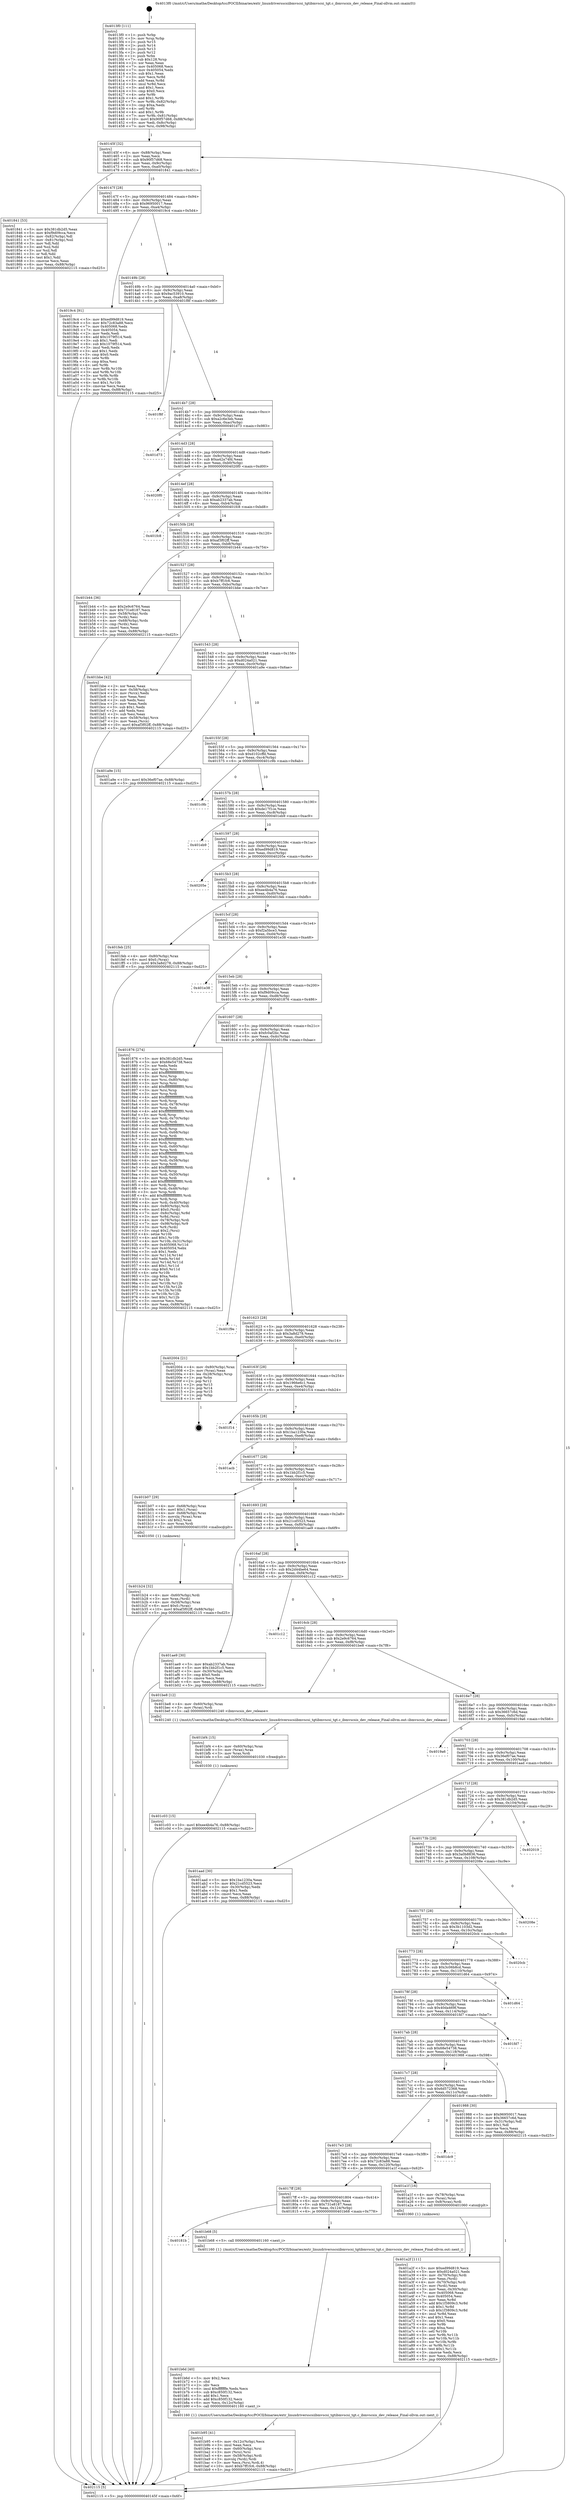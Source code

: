 digraph "0x4013f0" {
  label = "0x4013f0 (/mnt/c/Users/mathe/Desktop/tcc/POCII/binaries/extr_linuxdriversscsiibmvscsi_tgtibmvscsi_tgt.c_ibmvscsis_dev_release_Final-ollvm.out::main(0))"
  labelloc = "t"
  node[shape=record]

  Entry [label="",width=0.3,height=0.3,shape=circle,fillcolor=black,style=filled]
  "0x40145f" [label="{
     0x40145f [32]\l
     | [instrs]\l
     &nbsp;&nbsp;0x40145f \<+6\>: mov -0x88(%rbp),%eax\l
     &nbsp;&nbsp;0x401465 \<+2\>: mov %eax,%ecx\l
     &nbsp;&nbsp;0x401467 \<+6\>: sub $0x90f57d68,%ecx\l
     &nbsp;&nbsp;0x40146d \<+6\>: mov %eax,-0x9c(%rbp)\l
     &nbsp;&nbsp;0x401473 \<+6\>: mov %ecx,-0xa0(%rbp)\l
     &nbsp;&nbsp;0x401479 \<+6\>: je 0000000000401841 \<main+0x451\>\l
  }"]
  "0x401841" [label="{
     0x401841 [53]\l
     | [instrs]\l
     &nbsp;&nbsp;0x401841 \<+5\>: mov $0x381db2d5,%eax\l
     &nbsp;&nbsp;0x401846 \<+5\>: mov $0xf9d09cca,%ecx\l
     &nbsp;&nbsp;0x40184b \<+6\>: mov -0x82(%rbp),%dl\l
     &nbsp;&nbsp;0x401851 \<+7\>: mov -0x81(%rbp),%sil\l
     &nbsp;&nbsp;0x401858 \<+3\>: mov %dl,%dil\l
     &nbsp;&nbsp;0x40185b \<+3\>: and %sil,%dil\l
     &nbsp;&nbsp;0x40185e \<+3\>: xor %sil,%dl\l
     &nbsp;&nbsp;0x401861 \<+3\>: or %dl,%dil\l
     &nbsp;&nbsp;0x401864 \<+4\>: test $0x1,%dil\l
     &nbsp;&nbsp;0x401868 \<+3\>: cmovne %ecx,%eax\l
     &nbsp;&nbsp;0x40186b \<+6\>: mov %eax,-0x88(%rbp)\l
     &nbsp;&nbsp;0x401871 \<+5\>: jmp 0000000000402115 \<main+0xd25\>\l
  }"]
  "0x40147f" [label="{
     0x40147f [28]\l
     | [instrs]\l
     &nbsp;&nbsp;0x40147f \<+5\>: jmp 0000000000401484 \<main+0x94\>\l
     &nbsp;&nbsp;0x401484 \<+6\>: mov -0x9c(%rbp),%eax\l
     &nbsp;&nbsp;0x40148a \<+5\>: sub $0x96950017,%eax\l
     &nbsp;&nbsp;0x40148f \<+6\>: mov %eax,-0xa4(%rbp)\l
     &nbsp;&nbsp;0x401495 \<+6\>: je 00000000004019c4 \<main+0x5d4\>\l
  }"]
  "0x402115" [label="{
     0x402115 [5]\l
     | [instrs]\l
     &nbsp;&nbsp;0x402115 \<+5\>: jmp 000000000040145f \<main+0x6f\>\l
  }"]
  "0x4013f0" [label="{
     0x4013f0 [111]\l
     | [instrs]\l
     &nbsp;&nbsp;0x4013f0 \<+1\>: push %rbp\l
     &nbsp;&nbsp;0x4013f1 \<+3\>: mov %rsp,%rbp\l
     &nbsp;&nbsp;0x4013f4 \<+2\>: push %r15\l
     &nbsp;&nbsp;0x4013f6 \<+2\>: push %r14\l
     &nbsp;&nbsp;0x4013f8 \<+2\>: push %r13\l
     &nbsp;&nbsp;0x4013fa \<+2\>: push %r12\l
     &nbsp;&nbsp;0x4013fc \<+1\>: push %rbx\l
     &nbsp;&nbsp;0x4013fd \<+7\>: sub $0x128,%rsp\l
     &nbsp;&nbsp;0x401404 \<+2\>: xor %eax,%eax\l
     &nbsp;&nbsp;0x401406 \<+7\>: mov 0x405068,%ecx\l
     &nbsp;&nbsp;0x40140d \<+7\>: mov 0x405054,%edx\l
     &nbsp;&nbsp;0x401414 \<+3\>: sub $0x1,%eax\l
     &nbsp;&nbsp;0x401417 \<+3\>: mov %ecx,%r8d\l
     &nbsp;&nbsp;0x40141a \<+3\>: add %eax,%r8d\l
     &nbsp;&nbsp;0x40141d \<+4\>: imul %r8d,%ecx\l
     &nbsp;&nbsp;0x401421 \<+3\>: and $0x1,%ecx\l
     &nbsp;&nbsp;0x401424 \<+3\>: cmp $0x0,%ecx\l
     &nbsp;&nbsp;0x401427 \<+4\>: sete %r9b\l
     &nbsp;&nbsp;0x40142b \<+4\>: and $0x1,%r9b\l
     &nbsp;&nbsp;0x40142f \<+7\>: mov %r9b,-0x82(%rbp)\l
     &nbsp;&nbsp;0x401436 \<+3\>: cmp $0xa,%edx\l
     &nbsp;&nbsp;0x401439 \<+4\>: setl %r9b\l
     &nbsp;&nbsp;0x40143d \<+4\>: and $0x1,%r9b\l
     &nbsp;&nbsp;0x401441 \<+7\>: mov %r9b,-0x81(%rbp)\l
     &nbsp;&nbsp;0x401448 \<+10\>: movl $0x90f57d68,-0x88(%rbp)\l
     &nbsp;&nbsp;0x401452 \<+6\>: mov %edi,-0x8c(%rbp)\l
     &nbsp;&nbsp;0x401458 \<+7\>: mov %rsi,-0x98(%rbp)\l
  }"]
  Exit [label="",width=0.3,height=0.3,shape=circle,fillcolor=black,style=filled,peripheries=2]
  "0x4019c4" [label="{
     0x4019c4 [91]\l
     | [instrs]\l
     &nbsp;&nbsp;0x4019c4 \<+5\>: mov $0xed99d819,%eax\l
     &nbsp;&nbsp;0x4019c9 \<+5\>: mov $0x72c83a88,%ecx\l
     &nbsp;&nbsp;0x4019ce \<+7\>: mov 0x405068,%edx\l
     &nbsp;&nbsp;0x4019d5 \<+7\>: mov 0x405054,%esi\l
     &nbsp;&nbsp;0x4019dc \<+2\>: mov %edx,%edi\l
     &nbsp;&nbsp;0x4019de \<+6\>: add $0x1079f514,%edi\l
     &nbsp;&nbsp;0x4019e4 \<+3\>: sub $0x1,%edi\l
     &nbsp;&nbsp;0x4019e7 \<+6\>: sub $0x1079f514,%edi\l
     &nbsp;&nbsp;0x4019ed \<+3\>: imul %edi,%edx\l
     &nbsp;&nbsp;0x4019f0 \<+3\>: and $0x1,%edx\l
     &nbsp;&nbsp;0x4019f3 \<+3\>: cmp $0x0,%edx\l
     &nbsp;&nbsp;0x4019f6 \<+4\>: sete %r8b\l
     &nbsp;&nbsp;0x4019fa \<+3\>: cmp $0xa,%esi\l
     &nbsp;&nbsp;0x4019fd \<+4\>: setl %r9b\l
     &nbsp;&nbsp;0x401a01 \<+3\>: mov %r8b,%r10b\l
     &nbsp;&nbsp;0x401a04 \<+3\>: and %r9b,%r10b\l
     &nbsp;&nbsp;0x401a07 \<+3\>: xor %r9b,%r8b\l
     &nbsp;&nbsp;0x401a0a \<+3\>: or %r8b,%r10b\l
     &nbsp;&nbsp;0x401a0d \<+4\>: test $0x1,%r10b\l
     &nbsp;&nbsp;0x401a11 \<+3\>: cmovne %ecx,%eax\l
     &nbsp;&nbsp;0x401a14 \<+6\>: mov %eax,-0x88(%rbp)\l
     &nbsp;&nbsp;0x401a1a \<+5\>: jmp 0000000000402115 \<main+0xd25\>\l
  }"]
  "0x40149b" [label="{
     0x40149b [28]\l
     | [instrs]\l
     &nbsp;&nbsp;0x40149b \<+5\>: jmp 00000000004014a0 \<main+0xb0\>\l
     &nbsp;&nbsp;0x4014a0 \<+6\>: mov -0x9c(%rbp),%eax\l
     &nbsp;&nbsp;0x4014a6 \<+5\>: sub $0x9ac53910,%eax\l
     &nbsp;&nbsp;0x4014ab \<+6\>: mov %eax,-0xa8(%rbp)\l
     &nbsp;&nbsp;0x4014b1 \<+6\>: je 0000000000401f8f \<main+0xb9f\>\l
  }"]
  "0x401c03" [label="{
     0x401c03 [15]\l
     | [instrs]\l
     &nbsp;&nbsp;0x401c03 \<+10\>: movl $0xee4b4a76,-0x88(%rbp)\l
     &nbsp;&nbsp;0x401c0d \<+5\>: jmp 0000000000402115 \<main+0xd25\>\l
  }"]
  "0x401f8f" [label="{
     0x401f8f\l
  }", style=dashed]
  "0x4014b7" [label="{
     0x4014b7 [28]\l
     | [instrs]\l
     &nbsp;&nbsp;0x4014b7 \<+5\>: jmp 00000000004014bc \<main+0xcc\>\l
     &nbsp;&nbsp;0x4014bc \<+6\>: mov -0x9c(%rbp),%eax\l
     &nbsp;&nbsp;0x4014c2 \<+5\>: sub $0xa2c6e3eb,%eax\l
     &nbsp;&nbsp;0x4014c7 \<+6\>: mov %eax,-0xac(%rbp)\l
     &nbsp;&nbsp;0x4014cd \<+6\>: je 0000000000401d73 \<main+0x983\>\l
  }"]
  "0x401bf4" [label="{
     0x401bf4 [15]\l
     | [instrs]\l
     &nbsp;&nbsp;0x401bf4 \<+4\>: mov -0x60(%rbp),%rax\l
     &nbsp;&nbsp;0x401bf8 \<+3\>: mov (%rax),%rax\l
     &nbsp;&nbsp;0x401bfb \<+3\>: mov %rax,%rdi\l
     &nbsp;&nbsp;0x401bfe \<+5\>: call 0000000000401030 \<free@plt\>\l
     | [calls]\l
     &nbsp;&nbsp;0x401030 \{1\} (unknown)\l
  }"]
  "0x401d73" [label="{
     0x401d73\l
  }", style=dashed]
  "0x4014d3" [label="{
     0x4014d3 [28]\l
     | [instrs]\l
     &nbsp;&nbsp;0x4014d3 \<+5\>: jmp 00000000004014d8 \<main+0xe8\>\l
     &nbsp;&nbsp;0x4014d8 \<+6\>: mov -0x9c(%rbp),%eax\l
     &nbsp;&nbsp;0x4014de \<+5\>: sub $0xa42a74fd,%eax\l
     &nbsp;&nbsp;0x4014e3 \<+6\>: mov %eax,-0xb0(%rbp)\l
     &nbsp;&nbsp;0x4014e9 \<+6\>: je 00000000004020f0 \<main+0xd00\>\l
  }"]
  "0x401b95" [label="{
     0x401b95 [41]\l
     | [instrs]\l
     &nbsp;&nbsp;0x401b95 \<+6\>: mov -0x12c(%rbp),%ecx\l
     &nbsp;&nbsp;0x401b9b \<+3\>: imul %eax,%ecx\l
     &nbsp;&nbsp;0x401b9e \<+4\>: mov -0x60(%rbp),%rsi\l
     &nbsp;&nbsp;0x401ba2 \<+3\>: mov (%rsi),%rsi\l
     &nbsp;&nbsp;0x401ba5 \<+4\>: mov -0x58(%rbp),%rdi\l
     &nbsp;&nbsp;0x401ba9 \<+3\>: movslq (%rdi),%rdi\l
     &nbsp;&nbsp;0x401bac \<+3\>: mov %ecx,(%rsi,%rdi,4)\l
     &nbsp;&nbsp;0x401baf \<+10\>: movl $0xb7ff1fc6,-0x88(%rbp)\l
     &nbsp;&nbsp;0x401bb9 \<+5\>: jmp 0000000000402115 \<main+0xd25\>\l
  }"]
  "0x4020f0" [label="{
     0x4020f0\l
  }", style=dashed]
  "0x4014ef" [label="{
     0x4014ef [28]\l
     | [instrs]\l
     &nbsp;&nbsp;0x4014ef \<+5\>: jmp 00000000004014f4 \<main+0x104\>\l
     &nbsp;&nbsp;0x4014f4 \<+6\>: mov -0x9c(%rbp),%eax\l
     &nbsp;&nbsp;0x4014fa \<+5\>: sub $0xab2337ab,%eax\l
     &nbsp;&nbsp;0x4014ff \<+6\>: mov %eax,-0xb4(%rbp)\l
     &nbsp;&nbsp;0x401505 \<+6\>: je 0000000000401fc8 \<main+0xbd8\>\l
  }"]
  "0x401b6d" [label="{
     0x401b6d [40]\l
     | [instrs]\l
     &nbsp;&nbsp;0x401b6d \<+5\>: mov $0x2,%ecx\l
     &nbsp;&nbsp;0x401b72 \<+1\>: cltd\l
     &nbsp;&nbsp;0x401b73 \<+2\>: idiv %ecx\l
     &nbsp;&nbsp;0x401b75 \<+6\>: imul $0xfffffffe,%edx,%ecx\l
     &nbsp;&nbsp;0x401b7b \<+6\>: sub $0xc850f132,%ecx\l
     &nbsp;&nbsp;0x401b81 \<+3\>: add $0x1,%ecx\l
     &nbsp;&nbsp;0x401b84 \<+6\>: add $0xc850f132,%ecx\l
     &nbsp;&nbsp;0x401b8a \<+6\>: mov %ecx,-0x12c(%rbp)\l
     &nbsp;&nbsp;0x401b90 \<+5\>: call 0000000000401160 \<next_i\>\l
     | [calls]\l
     &nbsp;&nbsp;0x401160 \{1\} (/mnt/c/Users/mathe/Desktop/tcc/POCII/binaries/extr_linuxdriversscsiibmvscsi_tgtibmvscsi_tgt.c_ibmvscsis_dev_release_Final-ollvm.out::next_i)\l
  }"]
  "0x401fc8" [label="{
     0x401fc8\l
  }", style=dashed]
  "0x40150b" [label="{
     0x40150b [28]\l
     | [instrs]\l
     &nbsp;&nbsp;0x40150b \<+5\>: jmp 0000000000401510 \<main+0x120\>\l
     &nbsp;&nbsp;0x401510 \<+6\>: mov -0x9c(%rbp),%eax\l
     &nbsp;&nbsp;0x401516 \<+5\>: sub $0xaf3f02ff,%eax\l
     &nbsp;&nbsp;0x40151b \<+6\>: mov %eax,-0xb8(%rbp)\l
     &nbsp;&nbsp;0x401521 \<+6\>: je 0000000000401b44 \<main+0x754\>\l
  }"]
  "0x40181b" [label="{
     0x40181b\l
  }", style=dashed]
  "0x401b44" [label="{
     0x401b44 [36]\l
     | [instrs]\l
     &nbsp;&nbsp;0x401b44 \<+5\>: mov $0x2e9c6764,%eax\l
     &nbsp;&nbsp;0x401b49 \<+5\>: mov $0x731e8187,%ecx\l
     &nbsp;&nbsp;0x401b4e \<+4\>: mov -0x58(%rbp),%rdx\l
     &nbsp;&nbsp;0x401b52 \<+2\>: mov (%rdx),%esi\l
     &nbsp;&nbsp;0x401b54 \<+4\>: mov -0x68(%rbp),%rdx\l
     &nbsp;&nbsp;0x401b58 \<+2\>: cmp (%rdx),%esi\l
     &nbsp;&nbsp;0x401b5a \<+3\>: cmovl %ecx,%eax\l
     &nbsp;&nbsp;0x401b5d \<+6\>: mov %eax,-0x88(%rbp)\l
     &nbsp;&nbsp;0x401b63 \<+5\>: jmp 0000000000402115 \<main+0xd25\>\l
  }"]
  "0x401527" [label="{
     0x401527 [28]\l
     | [instrs]\l
     &nbsp;&nbsp;0x401527 \<+5\>: jmp 000000000040152c \<main+0x13c\>\l
     &nbsp;&nbsp;0x40152c \<+6\>: mov -0x9c(%rbp),%eax\l
     &nbsp;&nbsp;0x401532 \<+5\>: sub $0xb7ff1fc6,%eax\l
     &nbsp;&nbsp;0x401537 \<+6\>: mov %eax,-0xbc(%rbp)\l
     &nbsp;&nbsp;0x40153d \<+6\>: je 0000000000401bbe \<main+0x7ce\>\l
  }"]
  "0x401b68" [label="{
     0x401b68 [5]\l
     | [instrs]\l
     &nbsp;&nbsp;0x401b68 \<+5\>: call 0000000000401160 \<next_i\>\l
     | [calls]\l
     &nbsp;&nbsp;0x401160 \{1\} (/mnt/c/Users/mathe/Desktop/tcc/POCII/binaries/extr_linuxdriversscsiibmvscsi_tgtibmvscsi_tgt.c_ibmvscsis_dev_release_Final-ollvm.out::next_i)\l
  }"]
  "0x401bbe" [label="{
     0x401bbe [42]\l
     | [instrs]\l
     &nbsp;&nbsp;0x401bbe \<+2\>: xor %eax,%eax\l
     &nbsp;&nbsp;0x401bc0 \<+4\>: mov -0x58(%rbp),%rcx\l
     &nbsp;&nbsp;0x401bc4 \<+2\>: mov (%rcx),%edx\l
     &nbsp;&nbsp;0x401bc6 \<+2\>: mov %eax,%esi\l
     &nbsp;&nbsp;0x401bc8 \<+2\>: sub %edx,%esi\l
     &nbsp;&nbsp;0x401bca \<+2\>: mov %eax,%edx\l
     &nbsp;&nbsp;0x401bcc \<+3\>: sub $0x1,%edx\l
     &nbsp;&nbsp;0x401bcf \<+2\>: add %edx,%esi\l
     &nbsp;&nbsp;0x401bd1 \<+2\>: sub %esi,%eax\l
     &nbsp;&nbsp;0x401bd3 \<+4\>: mov -0x58(%rbp),%rcx\l
     &nbsp;&nbsp;0x401bd7 \<+2\>: mov %eax,(%rcx)\l
     &nbsp;&nbsp;0x401bd9 \<+10\>: movl $0xaf3f02ff,-0x88(%rbp)\l
     &nbsp;&nbsp;0x401be3 \<+5\>: jmp 0000000000402115 \<main+0xd25\>\l
  }"]
  "0x401543" [label="{
     0x401543 [28]\l
     | [instrs]\l
     &nbsp;&nbsp;0x401543 \<+5\>: jmp 0000000000401548 \<main+0x158\>\l
     &nbsp;&nbsp;0x401548 \<+6\>: mov -0x9c(%rbp),%eax\l
     &nbsp;&nbsp;0x40154e \<+5\>: sub $0xd024a021,%eax\l
     &nbsp;&nbsp;0x401553 \<+6\>: mov %eax,-0xc0(%rbp)\l
     &nbsp;&nbsp;0x401559 \<+6\>: je 0000000000401a9e \<main+0x6ae\>\l
  }"]
  "0x401b24" [label="{
     0x401b24 [32]\l
     | [instrs]\l
     &nbsp;&nbsp;0x401b24 \<+4\>: mov -0x60(%rbp),%rdi\l
     &nbsp;&nbsp;0x401b28 \<+3\>: mov %rax,(%rdi)\l
     &nbsp;&nbsp;0x401b2b \<+4\>: mov -0x58(%rbp),%rax\l
     &nbsp;&nbsp;0x401b2f \<+6\>: movl $0x0,(%rax)\l
     &nbsp;&nbsp;0x401b35 \<+10\>: movl $0xaf3f02ff,-0x88(%rbp)\l
     &nbsp;&nbsp;0x401b3f \<+5\>: jmp 0000000000402115 \<main+0xd25\>\l
  }"]
  "0x401a9e" [label="{
     0x401a9e [15]\l
     | [instrs]\l
     &nbsp;&nbsp;0x401a9e \<+10\>: movl $0x36ef07ae,-0x88(%rbp)\l
     &nbsp;&nbsp;0x401aa8 \<+5\>: jmp 0000000000402115 \<main+0xd25\>\l
  }"]
  "0x40155f" [label="{
     0x40155f [28]\l
     | [instrs]\l
     &nbsp;&nbsp;0x40155f \<+5\>: jmp 0000000000401564 \<main+0x174\>\l
     &nbsp;&nbsp;0x401564 \<+6\>: mov -0x9c(%rbp),%eax\l
     &nbsp;&nbsp;0x40156a \<+5\>: sub $0xd102cffd,%eax\l
     &nbsp;&nbsp;0x40156f \<+6\>: mov %eax,-0xc4(%rbp)\l
     &nbsp;&nbsp;0x401575 \<+6\>: je 0000000000401c9b \<main+0x8ab\>\l
  }"]
  "0x401a2f" [label="{
     0x401a2f [111]\l
     | [instrs]\l
     &nbsp;&nbsp;0x401a2f \<+5\>: mov $0xed99d819,%ecx\l
     &nbsp;&nbsp;0x401a34 \<+5\>: mov $0xd024a021,%edx\l
     &nbsp;&nbsp;0x401a39 \<+4\>: mov -0x70(%rbp),%rdi\l
     &nbsp;&nbsp;0x401a3d \<+2\>: mov %eax,(%rdi)\l
     &nbsp;&nbsp;0x401a3f \<+4\>: mov -0x70(%rbp),%rdi\l
     &nbsp;&nbsp;0x401a43 \<+2\>: mov (%rdi),%eax\l
     &nbsp;&nbsp;0x401a45 \<+3\>: mov %eax,-0x30(%rbp)\l
     &nbsp;&nbsp;0x401a48 \<+7\>: mov 0x405068,%eax\l
     &nbsp;&nbsp;0x401a4f \<+7\>: mov 0x405054,%esi\l
     &nbsp;&nbsp;0x401a56 \<+3\>: mov %eax,%r8d\l
     &nbsp;&nbsp;0x401a59 \<+7\>: add $0x1f3809c3,%r8d\l
     &nbsp;&nbsp;0x401a60 \<+4\>: sub $0x1,%r8d\l
     &nbsp;&nbsp;0x401a64 \<+7\>: sub $0x1f3809c3,%r8d\l
     &nbsp;&nbsp;0x401a6b \<+4\>: imul %r8d,%eax\l
     &nbsp;&nbsp;0x401a6f \<+3\>: and $0x1,%eax\l
     &nbsp;&nbsp;0x401a72 \<+3\>: cmp $0x0,%eax\l
     &nbsp;&nbsp;0x401a75 \<+4\>: sete %r9b\l
     &nbsp;&nbsp;0x401a79 \<+3\>: cmp $0xa,%esi\l
     &nbsp;&nbsp;0x401a7c \<+4\>: setl %r10b\l
     &nbsp;&nbsp;0x401a80 \<+3\>: mov %r9b,%r11b\l
     &nbsp;&nbsp;0x401a83 \<+3\>: and %r10b,%r11b\l
     &nbsp;&nbsp;0x401a86 \<+3\>: xor %r10b,%r9b\l
     &nbsp;&nbsp;0x401a89 \<+3\>: or %r9b,%r11b\l
     &nbsp;&nbsp;0x401a8c \<+4\>: test $0x1,%r11b\l
     &nbsp;&nbsp;0x401a90 \<+3\>: cmovne %edx,%ecx\l
     &nbsp;&nbsp;0x401a93 \<+6\>: mov %ecx,-0x88(%rbp)\l
     &nbsp;&nbsp;0x401a99 \<+5\>: jmp 0000000000402115 \<main+0xd25\>\l
  }"]
  "0x401c9b" [label="{
     0x401c9b\l
  }", style=dashed]
  "0x40157b" [label="{
     0x40157b [28]\l
     | [instrs]\l
     &nbsp;&nbsp;0x40157b \<+5\>: jmp 0000000000401580 \<main+0x190\>\l
     &nbsp;&nbsp;0x401580 \<+6\>: mov -0x9c(%rbp),%eax\l
     &nbsp;&nbsp;0x401586 \<+5\>: sub $0xde17f1ce,%eax\l
     &nbsp;&nbsp;0x40158b \<+6\>: mov %eax,-0xc8(%rbp)\l
     &nbsp;&nbsp;0x401591 \<+6\>: je 0000000000401eb9 \<main+0xac9\>\l
  }"]
  "0x4017ff" [label="{
     0x4017ff [28]\l
     | [instrs]\l
     &nbsp;&nbsp;0x4017ff \<+5\>: jmp 0000000000401804 \<main+0x414\>\l
     &nbsp;&nbsp;0x401804 \<+6\>: mov -0x9c(%rbp),%eax\l
     &nbsp;&nbsp;0x40180a \<+5\>: sub $0x731e8187,%eax\l
     &nbsp;&nbsp;0x40180f \<+6\>: mov %eax,-0x124(%rbp)\l
     &nbsp;&nbsp;0x401815 \<+6\>: je 0000000000401b68 \<main+0x778\>\l
  }"]
  "0x401eb9" [label="{
     0x401eb9\l
  }", style=dashed]
  "0x401597" [label="{
     0x401597 [28]\l
     | [instrs]\l
     &nbsp;&nbsp;0x401597 \<+5\>: jmp 000000000040159c \<main+0x1ac\>\l
     &nbsp;&nbsp;0x40159c \<+6\>: mov -0x9c(%rbp),%eax\l
     &nbsp;&nbsp;0x4015a2 \<+5\>: sub $0xed99d819,%eax\l
     &nbsp;&nbsp;0x4015a7 \<+6\>: mov %eax,-0xcc(%rbp)\l
     &nbsp;&nbsp;0x4015ad \<+6\>: je 000000000040205e \<main+0xc6e\>\l
  }"]
  "0x401a1f" [label="{
     0x401a1f [16]\l
     | [instrs]\l
     &nbsp;&nbsp;0x401a1f \<+4\>: mov -0x78(%rbp),%rax\l
     &nbsp;&nbsp;0x401a23 \<+3\>: mov (%rax),%rax\l
     &nbsp;&nbsp;0x401a26 \<+4\>: mov 0x8(%rax),%rdi\l
     &nbsp;&nbsp;0x401a2a \<+5\>: call 0000000000401060 \<atoi@plt\>\l
     | [calls]\l
     &nbsp;&nbsp;0x401060 \{1\} (unknown)\l
  }"]
  "0x40205e" [label="{
     0x40205e\l
  }", style=dashed]
  "0x4015b3" [label="{
     0x4015b3 [28]\l
     | [instrs]\l
     &nbsp;&nbsp;0x4015b3 \<+5\>: jmp 00000000004015b8 \<main+0x1c8\>\l
     &nbsp;&nbsp;0x4015b8 \<+6\>: mov -0x9c(%rbp),%eax\l
     &nbsp;&nbsp;0x4015be \<+5\>: sub $0xee4b4a76,%eax\l
     &nbsp;&nbsp;0x4015c3 \<+6\>: mov %eax,-0xd0(%rbp)\l
     &nbsp;&nbsp;0x4015c9 \<+6\>: je 0000000000401feb \<main+0xbfb\>\l
  }"]
  "0x4017e3" [label="{
     0x4017e3 [28]\l
     | [instrs]\l
     &nbsp;&nbsp;0x4017e3 \<+5\>: jmp 00000000004017e8 \<main+0x3f8\>\l
     &nbsp;&nbsp;0x4017e8 \<+6\>: mov -0x9c(%rbp),%eax\l
     &nbsp;&nbsp;0x4017ee \<+5\>: sub $0x72c83a88,%eax\l
     &nbsp;&nbsp;0x4017f3 \<+6\>: mov %eax,-0x120(%rbp)\l
     &nbsp;&nbsp;0x4017f9 \<+6\>: je 0000000000401a1f \<main+0x62f\>\l
  }"]
  "0x401feb" [label="{
     0x401feb [25]\l
     | [instrs]\l
     &nbsp;&nbsp;0x401feb \<+4\>: mov -0x80(%rbp),%rax\l
     &nbsp;&nbsp;0x401fef \<+6\>: movl $0x0,(%rax)\l
     &nbsp;&nbsp;0x401ff5 \<+10\>: movl $0x3a8d278,-0x88(%rbp)\l
     &nbsp;&nbsp;0x401fff \<+5\>: jmp 0000000000402115 \<main+0xd25\>\l
  }"]
  "0x4015cf" [label="{
     0x4015cf [28]\l
     | [instrs]\l
     &nbsp;&nbsp;0x4015cf \<+5\>: jmp 00000000004015d4 \<main+0x1e4\>\l
     &nbsp;&nbsp;0x4015d4 \<+6\>: mov -0x9c(%rbp),%eax\l
     &nbsp;&nbsp;0x4015da \<+5\>: sub $0xf2a5bce3,%eax\l
     &nbsp;&nbsp;0x4015df \<+6\>: mov %eax,-0xd4(%rbp)\l
     &nbsp;&nbsp;0x4015e5 \<+6\>: je 0000000000401e38 \<main+0xa48\>\l
  }"]
  "0x401dc9" [label="{
     0x401dc9\l
  }", style=dashed]
  "0x401e38" [label="{
     0x401e38\l
  }", style=dashed]
  "0x4015eb" [label="{
     0x4015eb [28]\l
     | [instrs]\l
     &nbsp;&nbsp;0x4015eb \<+5\>: jmp 00000000004015f0 \<main+0x200\>\l
     &nbsp;&nbsp;0x4015f0 \<+6\>: mov -0x9c(%rbp),%eax\l
     &nbsp;&nbsp;0x4015f6 \<+5\>: sub $0xf9d09cca,%eax\l
     &nbsp;&nbsp;0x4015fb \<+6\>: mov %eax,-0xd8(%rbp)\l
     &nbsp;&nbsp;0x401601 \<+6\>: je 0000000000401876 \<main+0x486\>\l
  }"]
  "0x4017c7" [label="{
     0x4017c7 [28]\l
     | [instrs]\l
     &nbsp;&nbsp;0x4017c7 \<+5\>: jmp 00000000004017cc \<main+0x3dc\>\l
     &nbsp;&nbsp;0x4017cc \<+6\>: mov -0x9c(%rbp),%eax\l
     &nbsp;&nbsp;0x4017d2 \<+5\>: sub $0x6d572368,%eax\l
     &nbsp;&nbsp;0x4017d7 \<+6\>: mov %eax,-0x11c(%rbp)\l
     &nbsp;&nbsp;0x4017dd \<+6\>: je 0000000000401dc9 \<main+0x9d9\>\l
  }"]
  "0x401876" [label="{
     0x401876 [274]\l
     | [instrs]\l
     &nbsp;&nbsp;0x401876 \<+5\>: mov $0x381db2d5,%eax\l
     &nbsp;&nbsp;0x40187b \<+5\>: mov $0x68e54738,%ecx\l
     &nbsp;&nbsp;0x401880 \<+2\>: xor %edx,%edx\l
     &nbsp;&nbsp;0x401882 \<+3\>: mov %rsp,%rsi\l
     &nbsp;&nbsp;0x401885 \<+4\>: add $0xfffffffffffffff0,%rsi\l
     &nbsp;&nbsp;0x401889 \<+3\>: mov %rsi,%rsp\l
     &nbsp;&nbsp;0x40188c \<+4\>: mov %rsi,-0x80(%rbp)\l
     &nbsp;&nbsp;0x401890 \<+3\>: mov %rsp,%rsi\l
     &nbsp;&nbsp;0x401893 \<+4\>: add $0xfffffffffffffff0,%rsi\l
     &nbsp;&nbsp;0x401897 \<+3\>: mov %rsi,%rsp\l
     &nbsp;&nbsp;0x40189a \<+3\>: mov %rsp,%rdi\l
     &nbsp;&nbsp;0x40189d \<+4\>: add $0xfffffffffffffff0,%rdi\l
     &nbsp;&nbsp;0x4018a1 \<+3\>: mov %rdi,%rsp\l
     &nbsp;&nbsp;0x4018a4 \<+4\>: mov %rdi,-0x78(%rbp)\l
     &nbsp;&nbsp;0x4018a8 \<+3\>: mov %rsp,%rdi\l
     &nbsp;&nbsp;0x4018ab \<+4\>: add $0xfffffffffffffff0,%rdi\l
     &nbsp;&nbsp;0x4018af \<+3\>: mov %rdi,%rsp\l
     &nbsp;&nbsp;0x4018b2 \<+4\>: mov %rdi,-0x70(%rbp)\l
     &nbsp;&nbsp;0x4018b6 \<+3\>: mov %rsp,%rdi\l
     &nbsp;&nbsp;0x4018b9 \<+4\>: add $0xfffffffffffffff0,%rdi\l
     &nbsp;&nbsp;0x4018bd \<+3\>: mov %rdi,%rsp\l
     &nbsp;&nbsp;0x4018c0 \<+4\>: mov %rdi,-0x68(%rbp)\l
     &nbsp;&nbsp;0x4018c4 \<+3\>: mov %rsp,%rdi\l
     &nbsp;&nbsp;0x4018c7 \<+4\>: add $0xfffffffffffffff0,%rdi\l
     &nbsp;&nbsp;0x4018cb \<+3\>: mov %rdi,%rsp\l
     &nbsp;&nbsp;0x4018ce \<+4\>: mov %rdi,-0x60(%rbp)\l
     &nbsp;&nbsp;0x4018d2 \<+3\>: mov %rsp,%rdi\l
     &nbsp;&nbsp;0x4018d5 \<+4\>: add $0xfffffffffffffff0,%rdi\l
     &nbsp;&nbsp;0x4018d9 \<+3\>: mov %rdi,%rsp\l
     &nbsp;&nbsp;0x4018dc \<+4\>: mov %rdi,-0x58(%rbp)\l
     &nbsp;&nbsp;0x4018e0 \<+3\>: mov %rsp,%rdi\l
     &nbsp;&nbsp;0x4018e3 \<+4\>: add $0xfffffffffffffff0,%rdi\l
     &nbsp;&nbsp;0x4018e7 \<+3\>: mov %rdi,%rsp\l
     &nbsp;&nbsp;0x4018ea \<+4\>: mov %rdi,-0x50(%rbp)\l
     &nbsp;&nbsp;0x4018ee \<+3\>: mov %rsp,%rdi\l
     &nbsp;&nbsp;0x4018f1 \<+4\>: add $0xfffffffffffffff0,%rdi\l
     &nbsp;&nbsp;0x4018f5 \<+3\>: mov %rdi,%rsp\l
     &nbsp;&nbsp;0x4018f8 \<+4\>: mov %rdi,-0x48(%rbp)\l
     &nbsp;&nbsp;0x4018fc \<+3\>: mov %rsp,%rdi\l
     &nbsp;&nbsp;0x4018ff \<+4\>: add $0xfffffffffffffff0,%rdi\l
     &nbsp;&nbsp;0x401903 \<+3\>: mov %rdi,%rsp\l
     &nbsp;&nbsp;0x401906 \<+4\>: mov %rdi,-0x40(%rbp)\l
     &nbsp;&nbsp;0x40190a \<+4\>: mov -0x80(%rbp),%rdi\l
     &nbsp;&nbsp;0x40190e \<+6\>: movl $0x0,(%rdi)\l
     &nbsp;&nbsp;0x401914 \<+7\>: mov -0x8c(%rbp),%r8d\l
     &nbsp;&nbsp;0x40191b \<+3\>: mov %r8d,(%rsi)\l
     &nbsp;&nbsp;0x40191e \<+4\>: mov -0x78(%rbp),%rdi\l
     &nbsp;&nbsp;0x401922 \<+7\>: mov -0x98(%rbp),%r9\l
     &nbsp;&nbsp;0x401929 \<+3\>: mov %r9,(%rdi)\l
     &nbsp;&nbsp;0x40192c \<+3\>: cmpl $0x2,(%rsi)\l
     &nbsp;&nbsp;0x40192f \<+4\>: setne %r10b\l
     &nbsp;&nbsp;0x401933 \<+4\>: and $0x1,%r10b\l
     &nbsp;&nbsp;0x401937 \<+4\>: mov %r10b,-0x31(%rbp)\l
     &nbsp;&nbsp;0x40193b \<+8\>: mov 0x405068,%r11d\l
     &nbsp;&nbsp;0x401943 \<+7\>: mov 0x405054,%ebx\l
     &nbsp;&nbsp;0x40194a \<+3\>: sub $0x1,%edx\l
     &nbsp;&nbsp;0x40194d \<+3\>: mov %r11d,%r14d\l
     &nbsp;&nbsp;0x401950 \<+3\>: add %edx,%r14d\l
     &nbsp;&nbsp;0x401953 \<+4\>: imul %r14d,%r11d\l
     &nbsp;&nbsp;0x401957 \<+4\>: and $0x1,%r11d\l
     &nbsp;&nbsp;0x40195b \<+4\>: cmp $0x0,%r11d\l
     &nbsp;&nbsp;0x40195f \<+4\>: sete %r10b\l
     &nbsp;&nbsp;0x401963 \<+3\>: cmp $0xa,%ebx\l
     &nbsp;&nbsp;0x401966 \<+4\>: setl %r15b\l
     &nbsp;&nbsp;0x40196a \<+3\>: mov %r10b,%r12b\l
     &nbsp;&nbsp;0x40196d \<+3\>: and %r15b,%r12b\l
     &nbsp;&nbsp;0x401970 \<+3\>: xor %r15b,%r10b\l
     &nbsp;&nbsp;0x401973 \<+3\>: or %r10b,%r12b\l
     &nbsp;&nbsp;0x401976 \<+4\>: test $0x1,%r12b\l
     &nbsp;&nbsp;0x40197a \<+3\>: cmovne %ecx,%eax\l
     &nbsp;&nbsp;0x40197d \<+6\>: mov %eax,-0x88(%rbp)\l
     &nbsp;&nbsp;0x401983 \<+5\>: jmp 0000000000402115 \<main+0xd25\>\l
  }"]
  "0x401607" [label="{
     0x401607 [28]\l
     | [instrs]\l
     &nbsp;&nbsp;0x401607 \<+5\>: jmp 000000000040160c \<main+0x21c\>\l
     &nbsp;&nbsp;0x40160c \<+6\>: mov -0x9c(%rbp),%eax\l
     &nbsp;&nbsp;0x401612 \<+5\>: sub $0xfc0af2bc,%eax\l
     &nbsp;&nbsp;0x401617 \<+6\>: mov %eax,-0xdc(%rbp)\l
     &nbsp;&nbsp;0x40161d \<+6\>: je 0000000000401f9e \<main+0xbae\>\l
  }"]
  "0x401988" [label="{
     0x401988 [30]\l
     | [instrs]\l
     &nbsp;&nbsp;0x401988 \<+5\>: mov $0x96950017,%eax\l
     &nbsp;&nbsp;0x40198d \<+5\>: mov $0x36657c6d,%ecx\l
     &nbsp;&nbsp;0x401992 \<+3\>: mov -0x31(%rbp),%dl\l
     &nbsp;&nbsp;0x401995 \<+3\>: test $0x1,%dl\l
     &nbsp;&nbsp;0x401998 \<+3\>: cmovne %ecx,%eax\l
     &nbsp;&nbsp;0x40199b \<+6\>: mov %eax,-0x88(%rbp)\l
     &nbsp;&nbsp;0x4019a1 \<+5\>: jmp 0000000000402115 \<main+0xd25\>\l
  }"]
  "0x4017ab" [label="{
     0x4017ab [28]\l
     | [instrs]\l
     &nbsp;&nbsp;0x4017ab \<+5\>: jmp 00000000004017b0 \<main+0x3c0\>\l
     &nbsp;&nbsp;0x4017b0 \<+6\>: mov -0x9c(%rbp),%eax\l
     &nbsp;&nbsp;0x4017b6 \<+5\>: sub $0x68e54738,%eax\l
     &nbsp;&nbsp;0x4017bb \<+6\>: mov %eax,-0x118(%rbp)\l
     &nbsp;&nbsp;0x4017c1 \<+6\>: je 0000000000401988 \<main+0x598\>\l
  }"]
  "0x401f9e" [label="{
     0x401f9e\l
  }", style=dashed]
  "0x401623" [label="{
     0x401623 [28]\l
     | [instrs]\l
     &nbsp;&nbsp;0x401623 \<+5\>: jmp 0000000000401628 \<main+0x238\>\l
     &nbsp;&nbsp;0x401628 \<+6\>: mov -0x9c(%rbp),%eax\l
     &nbsp;&nbsp;0x40162e \<+5\>: sub $0x3a8d278,%eax\l
     &nbsp;&nbsp;0x401633 \<+6\>: mov %eax,-0xe0(%rbp)\l
     &nbsp;&nbsp;0x401639 \<+6\>: je 0000000000402004 \<main+0xc14\>\l
  }"]
  "0x401fd7" [label="{
     0x401fd7\l
  }", style=dashed]
  "0x402004" [label="{
     0x402004 [21]\l
     | [instrs]\l
     &nbsp;&nbsp;0x402004 \<+4\>: mov -0x80(%rbp),%rax\l
     &nbsp;&nbsp;0x402008 \<+2\>: mov (%rax),%eax\l
     &nbsp;&nbsp;0x40200a \<+4\>: lea -0x28(%rbp),%rsp\l
     &nbsp;&nbsp;0x40200e \<+1\>: pop %rbx\l
     &nbsp;&nbsp;0x40200f \<+2\>: pop %r12\l
     &nbsp;&nbsp;0x402011 \<+2\>: pop %r13\l
     &nbsp;&nbsp;0x402013 \<+2\>: pop %r14\l
     &nbsp;&nbsp;0x402015 \<+2\>: pop %r15\l
     &nbsp;&nbsp;0x402017 \<+1\>: pop %rbp\l
     &nbsp;&nbsp;0x402018 \<+1\>: ret\l
  }"]
  "0x40163f" [label="{
     0x40163f [28]\l
     | [instrs]\l
     &nbsp;&nbsp;0x40163f \<+5\>: jmp 0000000000401644 \<main+0x254\>\l
     &nbsp;&nbsp;0x401644 \<+6\>: mov -0x9c(%rbp),%eax\l
     &nbsp;&nbsp;0x40164a \<+5\>: sub $0x1966e6c1,%eax\l
     &nbsp;&nbsp;0x40164f \<+6\>: mov %eax,-0xe4(%rbp)\l
     &nbsp;&nbsp;0x401655 \<+6\>: je 0000000000401f14 \<main+0xb24\>\l
  }"]
  "0x40178f" [label="{
     0x40178f [28]\l
     | [instrs]\l
     &nbsp;&nbsp;0x40178f \<+5\>: jmp 0000000000401794 \<main+0x3a4\>\l
     &nbsp;&nbsp;0x401794 \<+6\>: mov -0x9c(%rbp),%eax\l
     &nbsp;&nbsp;0x40179a \<+5\>: sub $0x40da469f,%eax\l
     &nbsp;&nbsp;0x40179f \<+6\>: mov %eax,-0x114(%rbp)\l
     &nbsp;&nbsp;0x4017a5 \<+6\>: je 0000000000401fd7 \<main+0xbe7\>\l
  }"]
  "0x401f14" [label="{
     0x401f14\l
  }", style=dashed]
  "0x40165b" [label="{
     0x40165b [28]\l
     | [instrs]\l
     &nbsp;&nbsp;0x40165b \<+5\>: jmp 0000000000401660 \<main+0x270\>\l
     &nbsp;&nbsp;0x401660 \<+6\>: mov -0x9c(%rbp),%eax\l
     &nbsp;&nbsp;0x401666 \<+5\>: sub $0x1ba1230a,%eax\l
     &nbsp;&nbsp;0x40166b \<+6\>: mov %eax,-0xe8(%rbp)\l
     &nbsp;&nbsp;0x401671 \<+6\>: je 0000000000401acb \<main+0x6db\>\l
  }"]
  "0x401d64" [label="{
     0x401d64\l
  }", style=dashed]
  "0x401acb" [label="{
     0x401acb\l
  }", style=dashed]
  "0x401677" [label="{
     0x401677 [28]\l
     | [instrs]\l
     &nbsp;&nbsp;0x401677 \<+5\>: jmp 000000000040167c \<main+0x28c\>\l
     &nbsp;&nbsp;0x40167c \<+6\>: mov -0x9c(%rbp),%eax\l
     &nbsp;&nbsp;0x401682 \<+5\>: sub $0x1bb2f1c5,%eax\l
     &nbsp;&nbsp;0x401687 \<+6\>: mov %eax,-0xec(%rbp)\l
     &nbsp;&nbsp;0x40168d \<+6\>: je 0000000000401b07 \<main+0x717\>\l
  }"]
  "0x401773" [label="{
     0x401773 [28]\l
     | [instrs]\l
     &nbsp;&nbsp;0x401773 \<+5\>: jmp 0000000000401778 \<main+0x388\>\l
     &nbsp;&nbsp;0x401778 \<+6\>: mov -0x9c(%rbp),%eax\l
     &nbsp;&nbsp;0x40177e \<+5\>: sub $0x3c06b8cd,%eax\l
     &nbsp;&nbsp;0x401783 \<+6\>: mov %eax,-0x110(%rbp)\l
     &nbsp;&nbsp;0x401789 \<+6\>: je 0000000000401d64 \<main+0x974\>\l
  }"]
  "0x401b07" [label="{
     0x401b07 [29]\l
     | [instrs]\l
     &nbsp;&nbsp;0x401b07 \<+4\>: mov -0x68(%rbp),%rax\l
     &nbsp;&nbsp;0x401b0b \<+6\>: movl $0x1,(%rax)\l
     &nbsp;&nbsp;0x401b11 \<+4\>: mov -0x68(%rbp),%rax\l
     &nbsp;&nbsp;0x401b15 \<+3\>: movslq (%rax),%rax\l
     &nbsp;&nbsp;0x401b18 \<+4\>: shl $0x2,%rax\l
     &nbsp;&nbsp;0x401b1c \<+3\>: mov %rax,%rdi\l
     &nbsp;&nbsp;0x401b1f \<+5\>: call 0000000000401050 \<malloc@plt\>\l
     | [calls]\l
     &nbsp;&nbsp;0x401050 \{1\} (unknown)\l
  }"]
  "0x401693" [label="{
     0x401693 [28]\l
     | [instrs]\l
     &nbsp;&nbsp;0x401693 \<+5\>: jmp 0000000000401698 \<main+0x2a8\>\l
     &nbsp;&nbsp;0x401698 \<+6\>: mov -0x9c(%rbp),%eax\l
     &nbsp;&nbsp;0x40169e \<+5\>: sub $0x21cd5523,%eax\l
     &nbsp;&nbsp;0x4016a3 \<+6\>: mov %eax,-0xf0(%rbp)\l
     &nbsp;&nbsp;0x4016a9 \<+6\>: je 0000000000401ae9 \<main+0x6f9\>\l
  }"]
  "0x4020cb" [label="{
     0x4020cb\l
  }", style=dashed]
  "0x401ae9" [label="{
     0x401ae9 [30]\l
     | [instrs]\l
     &nbsp;&nbsp;0x401ae9 \<+5\>: mov $0xab2337ab,%eax\l
     &nbsp;&nbsp;0x401aee \<+5\>: mov $0x1bb2f1c5,%ecx\l
     &nbsp;&nbsp;0x401af3 \<+3\>: mov -0x30(%rbp),%edx\l
     &nbsp;&nbsp;0x401af6 \<+3\>: cmp $0x0,%edx\l
     &nbsp;&nbsp;0x401af9 \<+3\>: cmove %ecx,%eax\l
     &nbsp;&nbsp;0x401afc \<+6\>: mov %eax,-0x88(%rbp)\l
     &nbsp;&nbsp;0x401b02 \<+5\>: jmp 0000000000402115 \<main+0xd25\>\l
  }"]
  "0x4016af" [label="{
     0x4016af [28]\l
     | [instrs]\l
     &nbsp;&nbsp;0x4016af \<+5\>: jmp 00000000004016b4 \<main+0x2c4\>\l
     &nbsp;&nbsp;0x4016b4 \<+6\>: mov -0x9c(%rbp),%eax\l
     &nbsp;&nbsp;0x4016ba \<+5\>: sub $0x2d44be64,%eax\l
     &nbsp;&nbsp;0x4016bf \<+6\>: mov %eax,-0xf4(%rbp)\l
     &nbsp;&nbsp;0x4016c5 \<+6\>: je 0000000000401c12 \<main+0x822\>\l
  }"]
  "0x401757" [label="{
     0x401757 [28]\l
     | [instrs]\l
     &nbsp;&nbsp;0x401757 \<+5\>: jmp 000000000040175c \<main+0x36c\>\l
     &nbsp;&nbsp;0x40175c \<+6\>: mov -0x9c(%rbp),%eax\l
     &nbsp;&nbsp;0x401762 \<+5\>: sub $0x3b1103d2,%eax\l
     &nbsp;&nbsp;0x401767 \<+6\>: mov %eax,-0x10c(%rbp)\l
     &nbsp;&nbsp;0x40176d \<+6\>: je 00000000004020cb \<main+0xcdb\>\l
  }"]
  "0x401c12" [label="{
     0x401c12\l
  }", style=dashed]
  "0x4016cb" [label="{
     0x4016cb [28]\l
     | [instrs]\l
     &nbsp;&nbsp;0x4016cb \<+5\>: jmp 00000000004016d0 \<main+0x2e0\>\l
     &nbsp;&nbsp;0x4016d0 \<+6\>: mov -0x9c(%rbp),%eax\l
     &nbsp;&nbsp;0x4016d6 \<+5\>: sub $0x2e9c6764,%eax\l
     &nbsp;&nbsp;0x4016db \<+6\>: mov %eax,-0xf8(%rbp)\l
     &nbsp;&nbsp;0x4016e1 \<+6\>: je 0000000000401be8 \<main+0x7f8\>\l
  }"]
  "0x40208e" [label="{
     0x40208e\l
  }", style=dashed]
  "0x401be8" [label="{
     0x401be8 [12]\l
     | [instrs]\l
     &nbsp;&nbsp;0x401be8 \<+4\>: mov -0x60(%rbp),%rax\l
     &nbsp;&nbsp;0x401bec \<+3\>: mov (%rax),%rdi\l
     &nbsp;&nbsp;0x401bef \<+5\>: call 0000000000401240 \<ibmvscsis_dev_release\>\l
     | [calls]\l
     &nbsp;&nbsp;0x401240 \{1\} (/mnt/c/Users/mathe/Desktop/tcc/POCII/binaries/extr_linuxdriversscsiibmvscsi_tgtibmvscsi_tgt.c_ibmvscsis_dev_release_Final-ollvm.out::ibmvscsis_dev_release)\l
  }"]
  "0x4016e7" [label="{
     0x4016e7 [28]\l
     | [instrs]\l
     &nbsp;&nbsp;0x4016e7 \<+5\>: jmp 00000000004016ec \<main+0x2fc\>\l
     &nbsp;&nbsp;0x4016ec \<+6\>: mov -0x9c(%rbp),%eax\l
     &nbsp;&nbsp;0x4016f2 \<+5\>: sub $0x36657c6d,%eax\l
     &nbsp;&nbsp;0x4016f7 \<+6\>: mov %eax,-0xfc(%rbp)\l
     &nbsp;&nbsp;0x4016fd \<+6\>: je 00000000004019a6 \<main+0x5b6\>\l
  }"]
  "0x40173b" [label="{
     0x40173b [28]\l
     | [instrs]\l
     &nbsp;&nbsp;0x40173b \<+5\>: jmp 0000000000401740 \<main+0x350\>\l
     &nbsp;&nbsp;0x401740 \<+6\>: mov -0x9c(%rbp),%eax\l
     &nbsp;&nbsp;0x401746 \<+5\>: sub $0x3a0b8836,%eax\l
     &nbsp;&nbsp;0x40174b \<+6\>: mov %eax,-0x108(%rbp)\l
     &nbsp;&nbsp;0x401751 \<+6\>: je 000000000040208e \<main+0xc9e\>\l
  }"]
  "0x4019a6" [label="{
     0x4019a6\l
  }", style=dashed]
  "0x401703" [label="{
     0x401703 [28]\l
     | [instrs]\l
     &nbsp;&nbsp;0x401703 \<+5\>: jmp 0000000000401708 \<main+0x318\>\l
     &nbsp;&nbsp;0x401708 \<+6\>: mov -0x9c(%rbp),%eax\l
     &nbsp;&nbsp;0x40170e \<+5\>: sub $0x36ef07ae,%eax\l
     &nbsp;&nbsp;0x401713 \<+6\>: mov %eax,-0x100(%rbp)\l
     &nbsp;&nbsp;0x401719 \<+6\>: je 0000000000401aad \<main+0x6bd\>\l
  }"]
  "0x402019" [label="{
     0x402019\l
  }", style=dashed]
  "0x401aad" [label="{
     0x401aad [30]\l
     | [instrs]\l
     &nbsp;&nbsp;0x401aad \<+5\>: mov $0x1ba1230a,%eax\l
     &nbsp;&nbsp;0x401ab2 \<+5\>: mov $0x21cd5523,%ecx\l
     &nbsp;&nbsp;0x401ab7 \<+3\>: mov -0x30(%rbp),%edx\l
     &nbsp;&nbsp;0x401aba \<+3\>: cmp $0x1,%edx\l
     &nbsp;&nbsp;0x401abd \<+3\>: cmovl %ecx,%eax\l
     &nbsp;&nbsp;0x401ac0 \<+6\>: mov %eax,-0x88(%rbp)\l
     &nbsp;&nbsp;0x401ac6 \<+5\>: jmp 0000000000402115 \<main+0xd25\>\l
  }"]
  "0x40171f" [label="{
     0x40171f [28]\l
     | [instrs]\l
     &nbsp;&nbsp;0x40171f \<+5\>: jmp 0000000000401724 \<main+0x334\>\l
     &nbsp;&nbsp;0x401724 \<+6\>: mov -0x9c(%rbp),%eax\l
     &nbsp;&nbsp;0x40172a \<+5\>: sub $0x381db2d5,%eax\l
     &nbsp;&nbsp;0x40172f \<+6\>: mov %eax,-0x104(%rbp)\l
     &nbsp;&nbsp;0x401735 \<+6\>: je 0000000000402019 \<main+0xc29\>\l
  }"]
  Entry -> "0x4013f0" [label=" 1"]
  "0x40145f" -> "0x401841" [label=" 1"]
  "0x40145f" -> "0x40147f" [label=" 15"]
  "0x401841" -> "0x402115" [label=" 1"]
  "0x4013f0" -> "0x40145f" [label=" 1"]
  "0x402115" -> "0x40145f" [label=" 15"]
  "0x402004" -> Exit [label=" 1"]
  "0x40147f" -> "0x4019c4" [label=" 1"]
  "0x40147f" -> "0x40149b" [label=" 14"]
  "0x401feb" -> "0x402115" [label=" 1"]
  "0x40149b" -> "0x401f8f" [label=" 0"]
  "0x40149b" -> "0x4014b7" [label=" 14"]
  "0x401c03" -> "0x402115" [label=" 1"]
  "0x4014b7" -> "0x401d73" [label=" 0"]
  "0x4014b7" -> "0x4014d3" [label=" 14"]
  "0x401bf4" -> "0x401c03" [label=" 1"]
  "0x4014d3" -> "0x4020f0" [label=" 0"]
  "0x4014d3" -> "0x4014ef" [label=" 14"]
  "0x401be8" -> "0x401bf4" [label=" 1"]
  "0x4014ef" -> "0x401fc8" [label=" 0"]
  "0x4014ef" -> "0x40150b" [label=" 14"]
  "0x401bbe" -> "0x402115" [label=" 1"]
  "0x40150b" -> "0x401b44" [label=" 2"]
  "0x40150b" -> "0x401527" [label=" 12"]
  "0x401b95" -> "0x402115" [label=" 1"]
  "0x401527" -> "0x401bbe" [label=" 1"]
  "0x401527" -> "0x401543" [label=" 11"]
  "0x401b6d" -> "0x401b95" [label=" 1"]
  "0x401543" -> "0x401a9e" [label=" 1"]
  "0x401543" -> "0x40155f" [label=" 10"]
  "0x4017ff" -> "0x40181b" [label=" 0"]
  "0x40155f" -> "0x401c9b" [label=" 0"]
  "0x40155f" -> "0x40157b" [label=" 10"]
  "0x4017ff" -> "0x401b68" [label=" 1"]
  "0x40157b" -> "0x401eb9" [label=" 0"]
  "0x40157b" -> "0x401597" [label=" 10"]
  "0x401b68" -> "0x401b6d" [label=" 1"]
  "0x401597" -> "0x40205e" [label=" 0"]
  "0x401597" -> "0x4015b3" [label=" 10"]
  "0x401b44" -> "0x402115" [label=" 2"]
  "0x4015b3" -> "0x401feb" [label=" 1"]
  "0x4015b3" -> "0x4015cf" [label=" 9"]
  "0x401b07" -> "0x401b24" [label=" 1"]
  "0x4015cf" -> "0x401e38" [label=" 0"]
  "0x4015cf" -> "0x4015eb" [label=" 9"]
  "0x401ae9" -> "0x402115" [label=" 1"]
  "0x4015eb" -> "0x401876" [label=" 1"]
  "0x4015eb" -> "0x401607" [label=" 8"]
  "0x401a9e" -> "0x402115" [label=" 1"]
  "0x401876" -> "0x402115" [label=" 1"]
  "0x401a2f" -> "0x402115" [label=" 1"]
  "0x401607" -> "0x401f9e" [label=" 0"]
  "0x401607" -> "0x401623" [label=" 8"]
  "0x4017e3" -> "0x4017ff" [label=" 1"]
  "0x401623" -> "0x402004" [label=" 1"]
  "0x401623" -> "0x40163f" [label=" 7"]
  "0x4017e3" -> "0x401a1f" [label=" 1"]
  "0x40163f" -> "0x401f14" [label=" 0"]
  "0x40163f" -> "0x40165b" [label=" 7"]
  "0x4017c7" -> "0x4017e3" [label=" 2"]
  "0x40165b" -> "0x401acb" [label=" 0"]
  "0x40165b" -> "0x401677" [label=" 7"]
  "0x4017c7" -> "0x401dc9" [label=" 0"]
  "0x401677" -> "0x401b07" [label=" 1"]
  "0x401677" -> "0x401693" [label=" 6"]
  "0x4019c4" -> "0x402115" [label=" 1"]
  "0x401693" -> "0x401ae9" [label=" 1"]
  "0x401693" -> "0x4016af" [label=" 5"]
  "0x401988" -> "0x402115" [label=" 1"]
  "0x4016af" -> "0x401c12" [label=" 0"]
  "0x4016af" -> "0x4016cb" [label=" 5"]
  "0x4017ab" -> "0x401988" [label=" 1"]
  "0x4016cb" -> "0x401be8" [label=" 1"]
  "0x4016cb" -> "0x4016e7" [label=" 4"]
  "0x401a1f" -> "0x401a2f" [label=" 1"]
  "0x4016e7" -> "0x4019a6" [label=" 0"]
  "0x4016e7" -> "0x401703" [label=" 4"]
  "0x40178f" -> "0x401fd7" [label=" 0"]
  "0x401703" -> "0x401aad" [label=" 1"]
  "0x401703" -> "0x40171f" [label=" 3"]
  "0x401b24" -> "0x402115" [label=" 1"]
  "0x40171f" -> "0x402019" [label=" 0"]
  "0x40171f" -> "0x40173b" [label=" 3"]
  "0x40178f" -> "0x4017ab" [label=" 3"]
  "0x40173b" -> "0x40208e" [label=" 0"]
  "0x40173b" -> "0x401757" [label=" 3"]
  "0x4017ab" -> "0x4017c7" [label=" 2"]
  "0x401757" -> "0x4020cb" [label=" 0"]
  "0x401757" -> "0x401773" [label=" 3"]
  "0x401aad" -> "0x402115" [label=" 1"]
  "0x401773" -> "0x401d64" [label=" 0"]
  "0x401773" -> "0x40178f" [label=" 3"]
}
